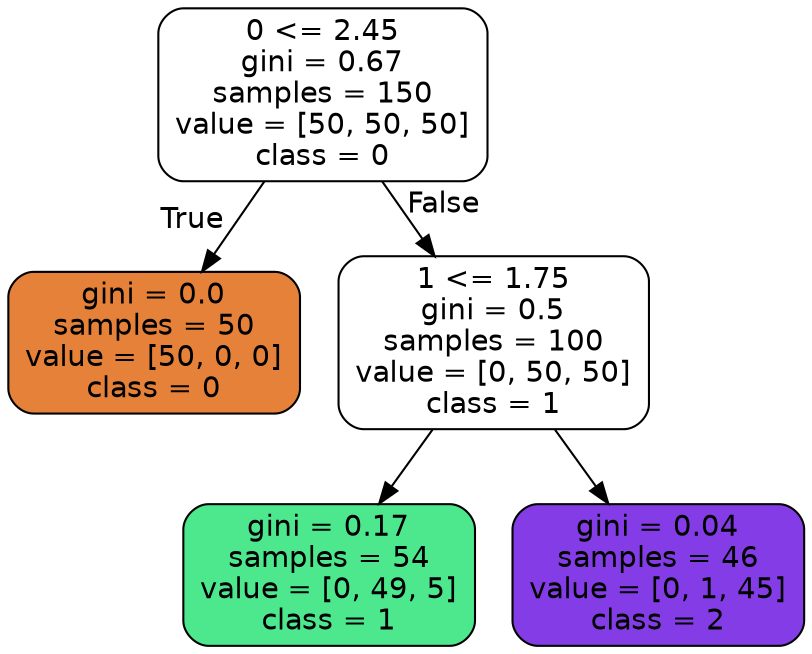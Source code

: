 digraph Tree {
node [shape=box, style="filled, rounded", color="black", fontname=helvetica] ;
edge [fontname=helvetica] ;
0 [label="0 <= 2.45\ngini = 0.67\nsamples = 150\nvalue = [50, 50, 50]\nclass = 0", fillcolor="#ffffff"] ;
1 [label="gini = 0.0\nsamples = 50\nvalue = [50, 0, 0]\nclass = 0", fillcolor="#e58139"] ;
0 -> 1 [labeldistance=2.5, labelangle=45, headlabel="True"] ;
2 [label="1 <= 1.75\ngini = 0.5\nsamples = 100\nvalue = [0, 50, 50]\nclass = 1", fillcolor="#ffffff"] ;
0 -> 2 [labeldistance=2.5, labelangle=-45, headlabel="False"] ;
3 [label="gini = 0.17\nsamples = 54\nvalue = [0, 49, 5]\nclass = 1", fillcolor="#4de88e"] ;
2 -> 3 ;
4 [label="gini = 0.04\nsamples = 46\nvalue = [0, 1, 45]\nclass = 2", fillcolor="#843de6"] ;
2 -> 4 ;
}